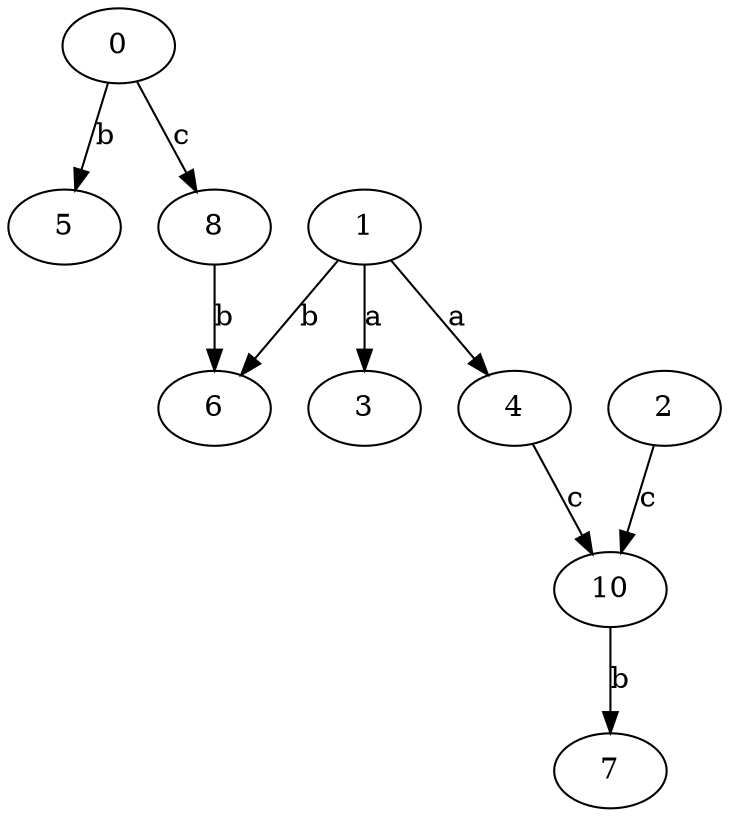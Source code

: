 strict digraph  {
0;
2;
3;
4;
5;
6;
7;
1;
8;
10;
0 -> 5  [label=b];
0 -> 8  [label=c];
2 -> 10  [label=c];
4 -> 10  [label=c];
1 -> 3  [label=a];
1 -> 4  [label=a];
1 -> 6  [label=b];
8 -> 6  [label=b];
10 -> 7  [label=b];
}
